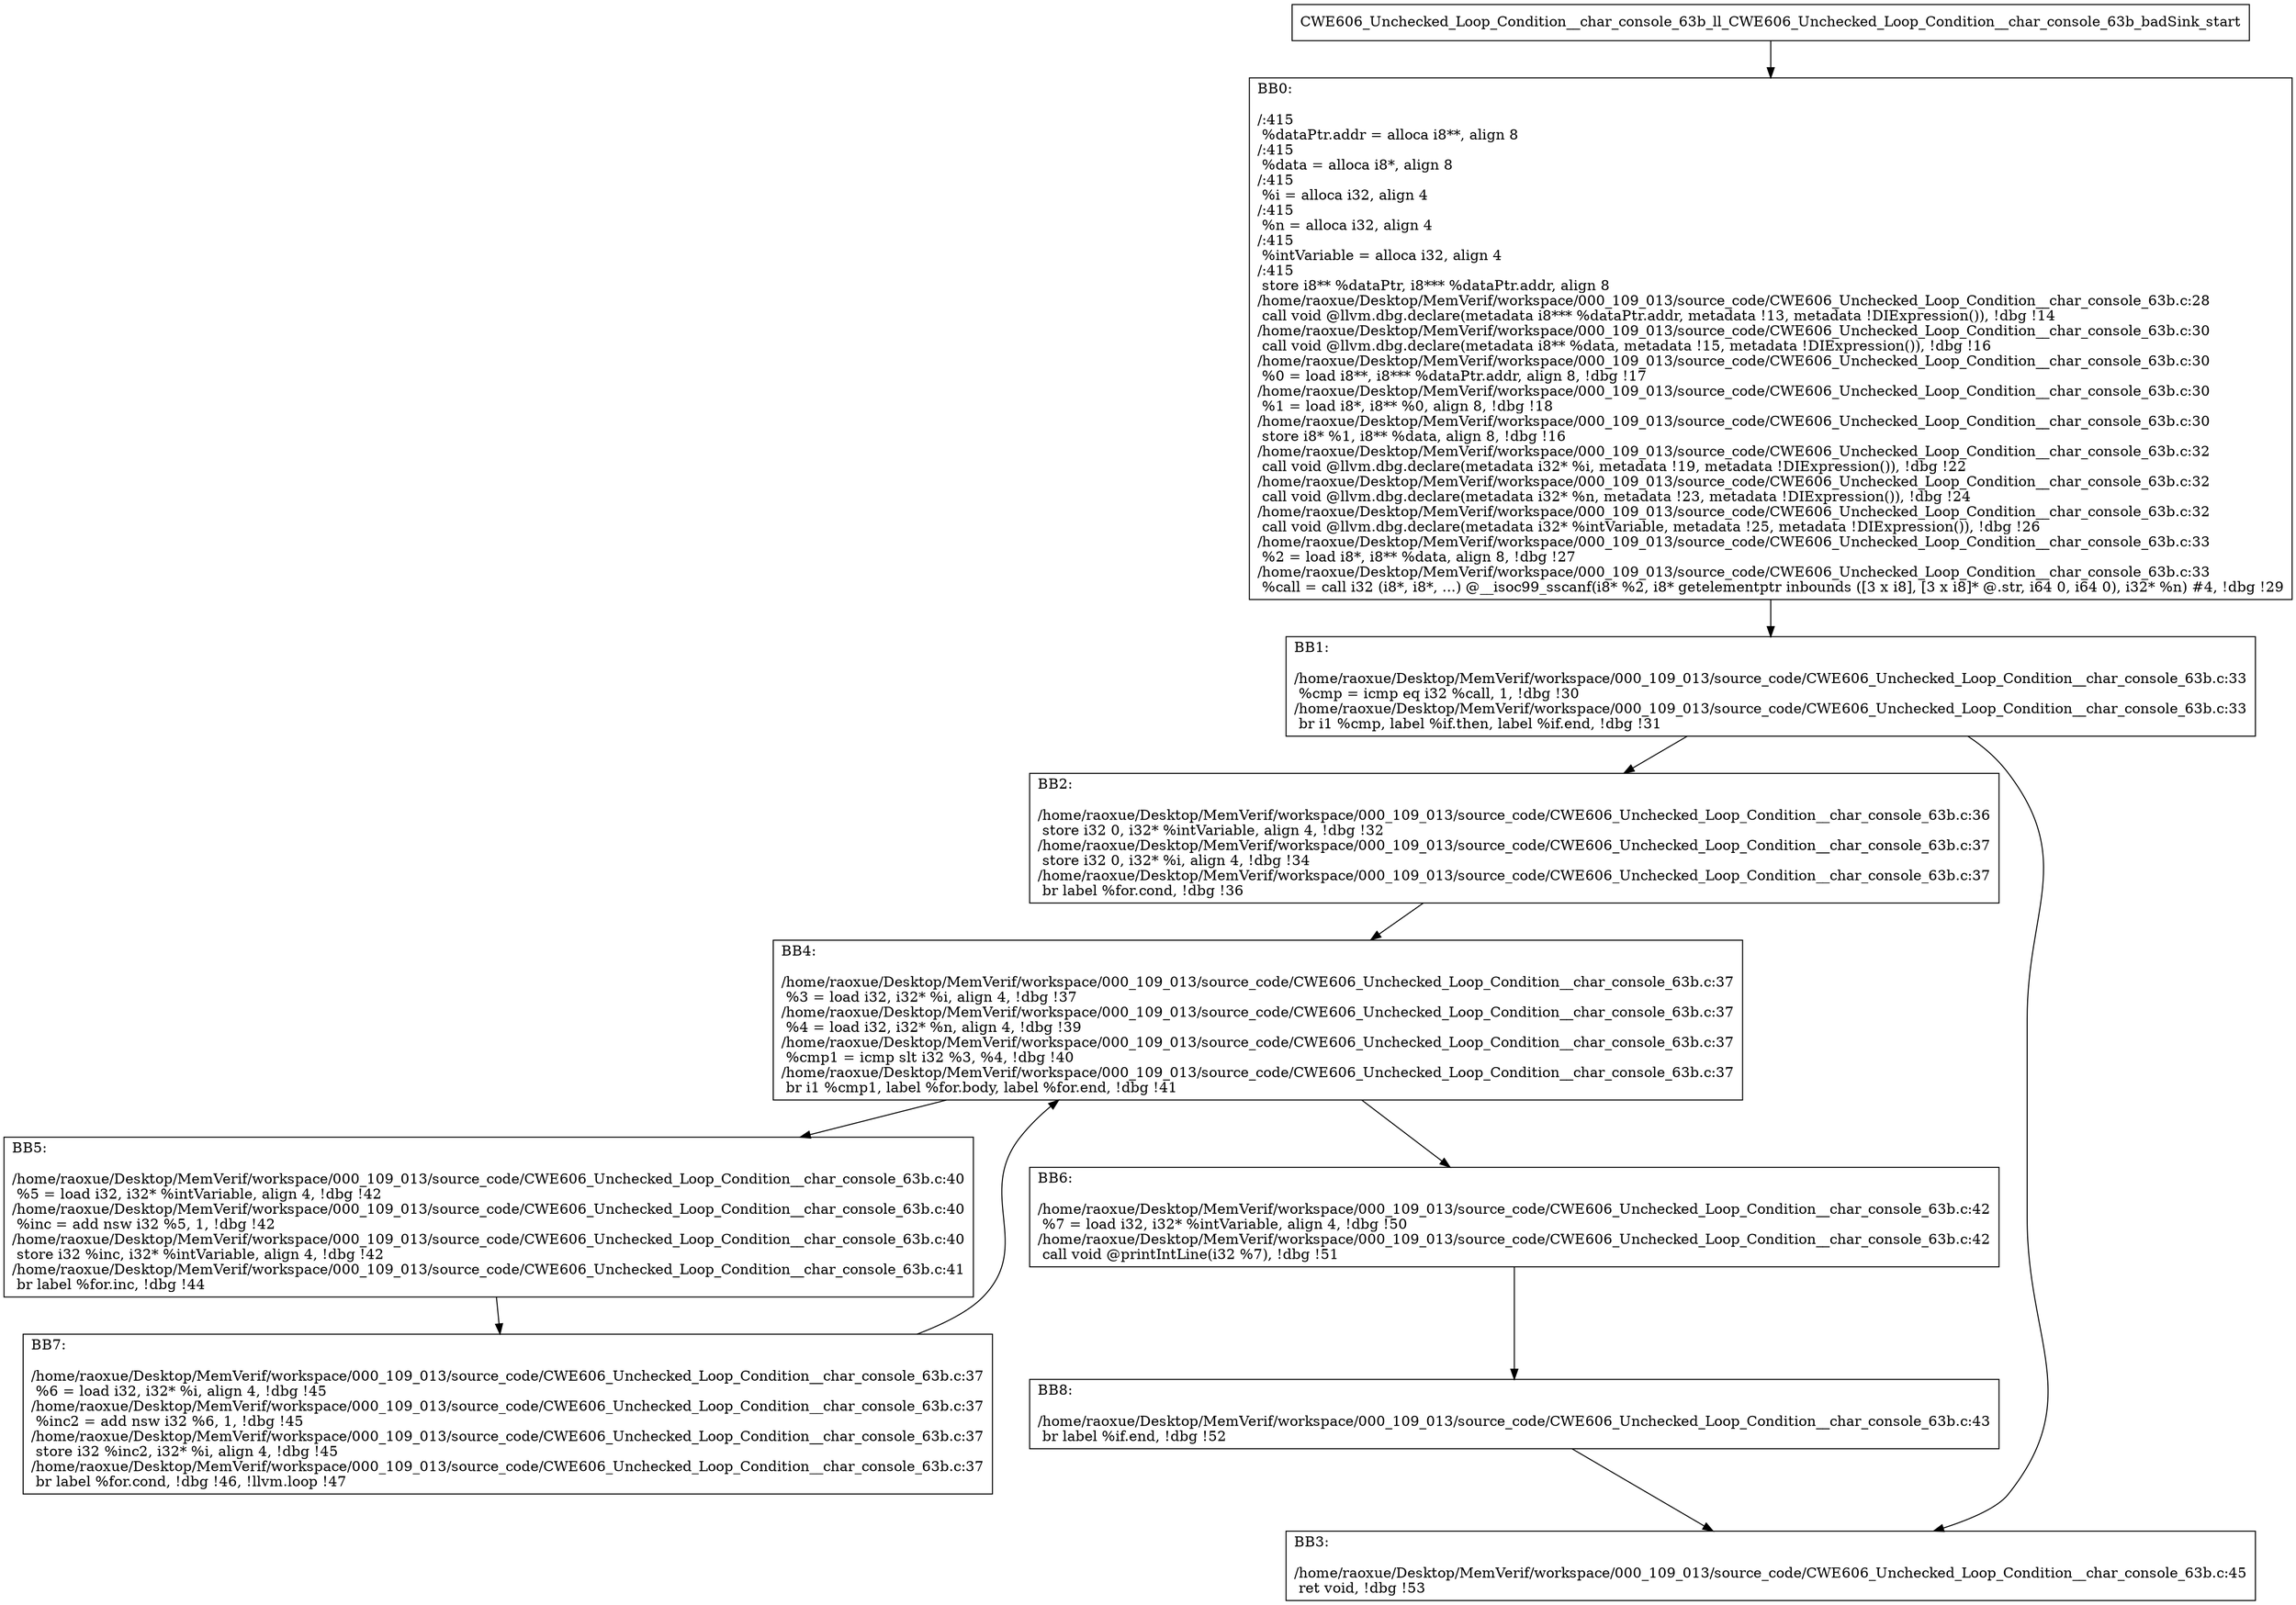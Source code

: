 digraph "CFG for'CWE606_Unchecked_Loop_Condition__char_console_63b_ll_CWE606_Unchecked_Loop_Condition__char_console_63b_badSink' function" {
	BBCWE606_Unchecked_Loop_Condition__char_console_63b_ll_CWE606_Unchecked_Loop_Condition__char_console_63b_badSink_start[shape=record,label="{CWE606_Unchecked_Loop_Condition__char_console_63b_ll_CWE606_Unchecked_Loop_Condition__char_console_63b_badSink_start}"];
	BBCWE606_Unchecked_Loop_Condition__char_console_63b_ll_CWE606_Unchecked_Loop_Condition__char_console_63b_badSink_start-> CWE606_Unchecked_Loop_Condition__char_console_63b_ll_CWE606_Unchecked_Loop_Condition__char_console_63b_badSinkBB0;
	CWE606_Unchecked_Loop_Condition__char_console_63b_ll_CWE606_Unchecked_Loop_Condition__char_console_63b_badSinkBB0 [shape=record, label="{BB0:\l\l/:415\l
  %dataPtr.addr = alloca i8**, align 8\l
/:415\l
  %data = alloca i8*, align 8\l
/:415\l
  %i = alloca i32, align 4\l
/:415\l
  %n = alloca i32, align 4\l
/:415\l
  %intVariable = alloca i32, align 4\l
/:415\l
  store i8** %dataPtr, i8*** %dataPtr.addr, align 8\l
/home/raoxue/Desktop/MemVerif/workspace/000_109_013/source_code/CWE606_Unchecked_Loop_Condition__char_console_63b.c:28\l
  call void @llvm.dbg.declare(metadata i8*** %dataPtr.addr, metadata !13, metadata !DIExpression()), !dbg !14\l
/home/raoxue/Desktop/MemVerif/workspace/000_109_013/source_code/CWE606_Unchecked_Loop_Condition__char_console_63b.c:30\l
  call void @llvm.dbg.declare(metadata i8** %data, metadata !15, metadata !DIExpression()), !dbg !16\l
/home/raoxue/Desktop/MemVerif/workspace/000_109_013/source_code/CWE606_Unchecked_Loop_Condition__char_console_63b.c:30\l
  %0 = load i8**, i8*** %dataPtr.addr, align 8, !dbg !17\l
/home/raoxue/Desktop/MemVerif/workspace/000_109_013/source_code/CWE606_Unchecked_Loop_Condition__char_console_63b.c:30\l
  %1 = load i8*, i8** %0, align 8, !dbg !18\l
/home/raoxue/Desktop/MemVerif/workspace/000_109_013/source_code/CWE606_Unchecked_Loop_Condition__char_console_63b.c:30\l
  store i8* %1, i8** %data, align 8, !dbg !16\l
/home/raoxue/Desktop/MemVerif/workspace/000_109_013/source_code/CWE606_Unchecked_Loop_Condition__char_console_63b.c:32\l
  call void @llvm.dbg.declare(metadata i32* %i, metadata !19, metadata !DIExpression()), !dbg !22\l
/home/raoxue/Desktop/MemVerif/workspace/000_109_013/source_code/CWE606_Unchecked_Loop_Condition__char_console_63b.c:32\l
  call void @llvm.dbg.declare(metadata i32* %n, metadata !23, metadata !DIExpression()), !dbg !24\l
/home/raoxue/Desktop/MemVerif/workspace/000_109_013/source_code/CWE606_Unchecked_Loop_Condition__char_console_63b.c:32\l
  call void @llvm.dbg.declare(metadata i32* %intVariable, metadata !25, metadata !DIExpression()), !dbg !26\l
/home/raoxue/Desktop/MemVerif/workspace/000_109_013/source_code/CWE606_Unchecked_Loop_Condition__char_console_63b.c:33\l
  %2 = load i8*, i8** %data, align 8, !dbg !27\l
/home/raoxue/Desktop/MemVerif/workspace/000_109_013/source_code/CWE606_Unchecked_Loop_Condition__char_console_63b.c:33\l
  %call = call i32 (i8*, i8*, ...) @__isoc99_sscanf(i8* %2, i8* getelementptr inbounds ([3 x i8], [3 x i8]* @.str, i64 0, i64 0), i32* %n) #4, !dbg !29\l
}"];
	CWE606_Unchecked_Loop_Condition__char_console_63b_ll_CWE606_Unchecked_Loop_Condition__char_console_63b_badSinkBB0-> CWE606_Unchecked_Loop_Condition__char_console_63b_ll_CWE606_Unchecked_Loop_Condition__char_console_63b_badSinkBB1;
	CWE606_Unchecked_Loop_Condition__char_console_63b_ll_CWE606_Unchecked_Loop_Condition__char_console_63b_badSinkBB1 [shape=record, label="{BB1:\l\l/home/raoxue/Desktop/MemVerif/workspace/000_109_013/source_code/CWE606_Unchecked_Loop_Condition__char_console_63b.c:33\l
  %cmp = icmp eq i32 %call, 1, !dbg !30\l
/home/raoxue/Desktop/MemVerif/workspace/000_109_013/source_code/CWE606_Unchecked_Loop_Condition__char_console_63b.c:33\l
  br i1 %cmp, label %if.then, label %if.end, !dbg !31\l
}"];
	CWE606_Unchecked_Loop_Condition__char_console_63b_ll_CWE606_Unchecked_Loop_Condition__char_console_63b_badSinkBB1-> CWE606_Unchecked_Loop_Condition__char_console_63b_ll_CWE606_Unchecked_Loop_Condition__char_console_63b_badSinkBB2;
	CWE606_Unchecked_Loop_Condition__char_console_63b_ll_CWE606_Unchecked_Loop_Condition__char_console_63b_badSinkBB1-> CWE606_Unchecked_Loop_Condition__char_console_63b_ll_CWE606_Unchecked_Loop_Condition__char_console_63b_badSinkBB3;
	CWE606_Unchecked_Loop_Condition__char_console_63b_ll_CWE606_Unchecked_Loop_Condition__char_console_63b_badSinkBB2 [shape=record, label="{BB2:\l\l/home/raoxue/Desktop/MemVerif/workspace/000_109_013/source_code/CWE606_Unchecked_Loop_Condition__char_console_63b.c:36\l
  store i32 0, i32* %intVariable, align 4, !dbg !32\l
/home/raoxue/Desktop/MemVerif/workspace/000_109_013/source_code/CWE606_Unchecked_Loop_Condition__char_console_63b.c:37\l
  store i32 0, i32* %i, align 4, !dbg !34\l
/home/raoxue/Desktop/MemVerif/workspace/000_109_013/source_code/CWE606_Unchecked_Loop_Condition__char_console_63b.c:37\l
  br label %for.cond, !dbg !36\l
}"];
	CWE606_Unchecked_Loop_Condition__char_console_63b_ll_CWE606_Unchecked_Loop_Condition__char_console_63b_badSinkBB2-> CWE606_Unchecked_Loop_Condition__char_console_63b_ll_CWE606_Unchecked_Loop_Condition__char_console_63b_badSinkBB4;
	CWE606_Unchecked_Loop_Condition__char_console_63b_ll_CWE606_Unchecked_Loop_Condition__char_console_63b_badSinkBB4 [shape=record, label="{BB4:\l\l/home/raoxue/Desktop/MemVerif/workspace/000_109_013/source_code/CWE606_Unchecked_Loop_Condition__char_console_63b.c:37\l
  %3 = load i32, i32* %i, align 4, !dbg !37\l
/home/raoxue/Desktop/MemVerif/workspace/000_109_013/source_code/CWE606_Unchecked_Loop_Condition__char_console_63b.c:37\l
  %4 = load i32, i32* %n, align 4, !dbg !39\l
/home/raoxue/Desktop/MemVerif/workspace/000_109_013/source_code/CWE606_Unchecked_Loop_Condition__char_console_63b.c:37\l
  %cmp1 = icmp slt i32 %3, %4, !dbg !40\l
/home/raoxue/Desktop/MemVerif/workspace/000_109_013/source_code/CWE606_Unchecked_Loop_Condition__char_console_63b.c:37\l
  br i1 %cmp1, label %for.body, label %for.end, !dbg !41\l
}"];
	CWE606_Unchecked_Loop_Condition__char_console_63b_ll_CWE606_Unchecked_Loop_Condition__char_console_63b_badSinkBB4-> CWE606_Unchecked_Loop_Condition__char_console_63b_ll_CWE606_Unchecked_Loop_Condition__char_console_63b_badSinkBB5;
	CWE606_Unchecked_Loop_Condition__char_console_63b_ll_CWE606_Unchecked_Loop_Condition__char_console_63b_badSinkBB4-> CWE606_Unchecked_Loop_Condition__char_console_63b_ll_CWE606_Unchecked_Loop_Condition__char_console_63b_badSinkBB6;
	CWE606_Unchecked_Loop_Condition__char_console_63b_ll_CWE606_Unchecked_Loop_Condition__char_console_63b_badSinkBB5 [shape=record, label="{BB5:\l\l/home/raoxue/Desktop/MemVerif/workspace/000_109_013/source_code/CWE606_Unchecked_Loop_Condition__char_console_63b.c:40\l
  %5 = load i32, i32* %intVariable, align 4, !dbg !42\l
/home/raoxue/Desktop/MemVerif/workspace/000_109_013/source_code/CWE606_Unchecked_Loop_Condition__char_console_63b.c:40\l
  %inc = add nsw i32 %5, 1, !dbg !42\l
/home/raoxue/Desktop/MemVerif/workspace/000_109_013/source_code/CWE606_Unchecked_Loop_Condition__char_console_63b.c:40\l
  store i32 %inc, i32* %intVariable, align 4, !dbg !42\l
/home/raoxue/Desktop/MemVerif/workspace/000_109_013/source_code/CWE606_Unchecked_Loop_Condition__char_console_63b.c:41\l
  br label %for.inc, !dbg !44\l
}"];
	CWE606_Unchecked_Loop_Condition__char_console_63b_ll_CWE606_Unchecked_Loop_Condition__char_console_63b_badSinkBB5-> CWE606_Unchecked_Loop_Condition__char_console_63b_ll_CWE606_Unchecked_Loop_Condition__char_console_63b_badSinkBB7;
	CWE606_Unchecked_Loop_Condition__char_console_63b_ll_CWE606_Unchecked_Loop_Condition__char_console_63b_badSinkBB7 [shape=record, label="{BB7:\l\l/home/raoxue/Desktop/MemVerif/workspace/000_109_013/source_code/CWE606_Unchecked_Loop_Condition__char_console_63b.c:37\l
  %6 = load i32, i32* %i, align 4, !dbg !45\l
/home/raoxue/Desktop/MemVerif/workspace/000_109_013/source_code/CWE606_Unchecked_Loop_Condition__char_console_63b.c:37\l
  %inc2 = add nsw i32 %6, 1, !dbg !45\l
/home/raoxue/Desktop/MemVerif/workspace/000_109_013/source_code/CWE606_Unchecked_Loop_Condition__char_console_63b.c:37\l
  store i32 %inc2, i32* %i, align 4, !dbg !45\l
/home/raoxue/Desktop/MemVerif/workspace/000_109_013/source_code/CWE606_Unchecked_Loop_Condition__char_console_63b.c:37\l
  br label %for.cond, !dbg !46, !llvm.loop !47\l
}"];
	CWE606_Unchecked_Loop_Condition__char_console_63b_ll_CWE606_Unchecked_Loop_Condition__char_console_63b_badSinkBB7-> CWE606_Unchecked_Loop_Condition__char_console_63b_ll_CWE606_Unchecked_Loop_Condition__char_console_63b_badSinkBB4;
	CWE606_Unchecked_Loop_Condition__char_console_63b_ll_CWE606_Unchecked_Loop_Condition__char_console_63b_badSinkBB6 [shape=record, label="{BB6:\l\l/home/raoxue/Desktop/MemVerif/workspace/000_109_013/source_code/CWE606_Unchecked_Loop_Condition__char_console_63b.c:42\l
  %7 = load i32, i32* %intVariable, align 4, !dbg !50\l
/home/raoxue/Desktop/MemVerif/workspace/000_109_013/source_code/CWE606_Unchecked_Loop_Condition__char_console_63b.c:42\l
  call void @printIntLine(i32 %7), !dbg !51\l
}"];
	CWE606_Unchecked_Loop_Condition__char_console_63b_ll_CWE606_Unchecked_Loop_Condition__char_console_63b_badSinkBB6-> CWE606_Unchecked_Loop_Condition__char_console_63b_ll_CWE606_Unchecked_Loop_Condition__char_console_63b_badSinkBB8;
	CWE606_Unchecked_Loop_Condition__char_console_63b_ll_CWE606_Unchecked_Loop_Condition__char_console_63b_badSinkBB8 [shape=record, label="{BB8:\l\l/home/raoxue/Desktop/MemVerif/workspace/000_109_013/source_code/CWE606_Unchecked_Loop_Condition__char_console_63b.c:43\l
  br label %if.end, !dbg !52\l
}"];
	CWE606_Unchecked_Loop_Condition__char_console_63b_ll_CWE606_Unchecked_Loop_Condition__char_console_63b_badSinkBB8-> CWE606_Unchecked_Loop_Condition__char_console_63b_ll_CWE606_Unchecked_Loop_Condition__char_console_63b_badSinkBB3;
	CWE606_Unchecked_Loop_Condition__char_console_63b_ll_CWE606_Unchecked_Loop_Condition__char_console_63b_badSinkBB3 [shape=record, label="{BB3:\l\l/home/raoxue/Desktop/MemVerif/workspace/000_109_013/source_code/CWE606_Unchecked_Loop_Condition__char_console_63b.c:45\l
  ret void, !dbg !53\l
}"];
}
